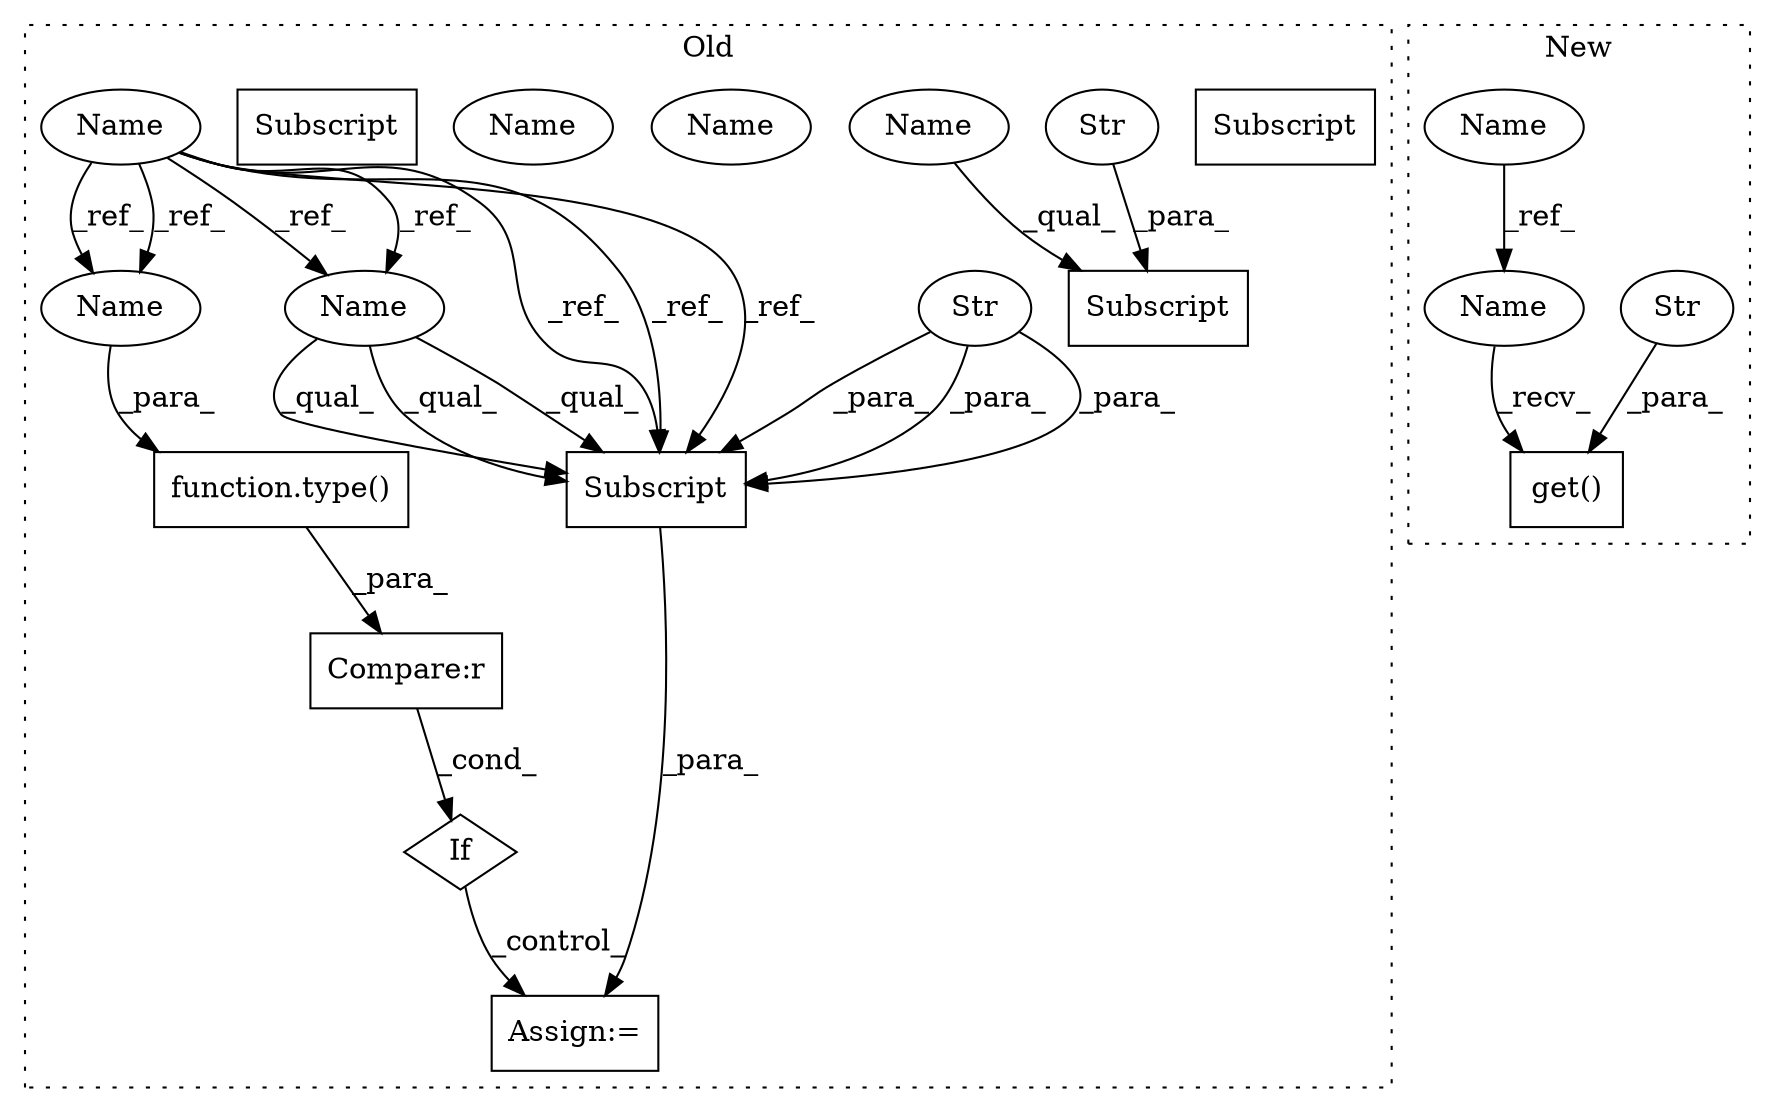 digraph G {
subgraph cluster0 {
1 [label="function.type()" a="75" s="27489,27498" l="5,1" shape="box"];
3 [label="If" a="96" s="27486" l="3" shape="diamond"];
4 [label="Compare:r" a="40" s="27489" l="18" shape="box"];
5 [label="Assign:=" a="68" s="27529" l="3" shape="box"];
8 [label="Subscript" a="63" s="27532,0" l="12,0" shape="box"];
9 [label="Str" a="66" s="27537" l="6" shape="ellipse"];
10 [label="Subscript" a="63" s="27432,0" l="12,0" shape="box"];
11 [label="Str" a="66" s="27437" l="6" shape="ellipse"];
12 [label="Name" a="87" s="27425" l="4" shape="ellipse"];
14 [label="Name" a="87" s="27532" l="4" shape="ellipse"];
15 [label="Name" a="87" s="27494" l="4" shape="ellipse"];
16 [label="Subscript" a="63" s="27532,0" l="12,0" shape="box"];
17 [label="Subscript" a="63" s="27532,0" l="12,0" shape="box"];
18 [label="Name" a="87" s="27532" l="4" shape="ellipse"];
19 [label="Name" a="87" s="27494" l="4" shape="ellipse"];
20 [label="Name" a="87" s="27432" l="4" shape="ellipse"];
label = "Old";
style="dotted";
}
subgraph cluster1 {
2 [label="get()" a="75" s="27455,27476" l="9,1" shape="box"];
6 [label="Str" a="66" s="27464" l="6" shape="ellipse"];
7 [label="Name" a="87" s="27383" l="4" shape="ellipse"];
13 [label="Name" a="87" s="27455" l="4" shape="ellipse"];
label = "New";
style="dotted";
}
1 -> 4 [label="_para_"];
3 -> 5 [label="_control_"];
4 -> 3 [label="_cond_"];
6 -> 2 [label="_para_"];
7 -> 13 [label="_ref_"];
9 -> 17 [label="_para_"];
9 -> 17 [label="_para_"];
9 -> 17 [label="_para_"];
11 -> 10 [label="_para_"];
12 -> 17 [label="_ref_"];
12 -> 18 [label="_ref_"];
12 -> 17 [label="_ref_"];
12 -> 18 [label="_ref_"];
12 -> 17 [label="_ref_"];
12 -> 19 [label="_ref_"];
12 -> 19 [label="_ref_"];
13 -> 2 [label="_recv_"];
17 -> 5 [label="_para_"];
18 -> 17 [label="_qual_"];
18 -> 17 [label="_qual_"];
18 -> 17 [label="_qual_"];
19 -> 1 [label="_para_"];
20 -> 10 [label="_qual_"];
}